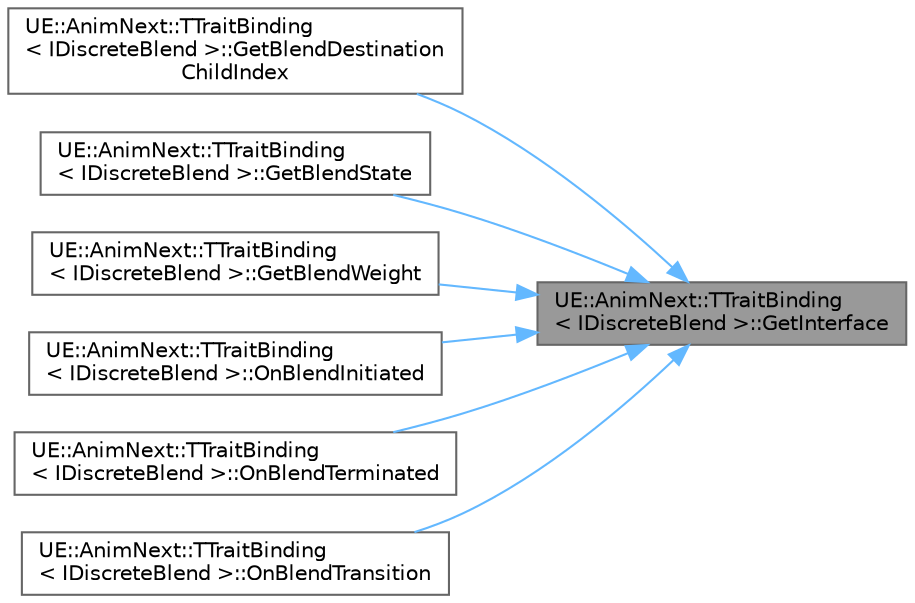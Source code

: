 digraph "UE::AnimNext::TTraitBinding&lt; IDiscreteBlend &gt;::GetInterface"
{
 // INTERACTIVE_SVG=YES
 // LATEX_PDF_SIZE
  bgcolor="transparent";
  edge [fontname=Helvetica,fontsize=10,labelfontname=Helvetica,labelfontsize=10];
  node [fontname=Helvetica,fontsize=10,shape=box,height=0.2,width=0.4];
  rankdir="RL";
  Node1 [id="Node000001",label="UE::AnimNext::TTraitBinding\l\< IDiscreteBlend \>::GetInterface",height=0.2,width=0.4,color="gray40", fillcolor="grey60", style="filled", fontcolor="black",tooltip=" "];
  Node1 -> Node2 [id="edge1_Node000001_Node000002",dir="back",color="steelblue1",style="solid",tooltip=" "];
  Node2 [id="Node000002",label="UE::AnimNext::TTraitBinding\l\< IDiscreteBlend \>::GetBlendDestination\lChildIndex",height=0.2,width=0.4,color="grey40", fillcolor="white", style="filled",URL="$d4/d9e/structUE_1_1AnimNext_1_1TTraitBinding_3_01IDiscreteBlend_01_4.html#abb7aa91a4c09a755fcfe80d22c9b8893",tooltip=" "];
  Node1 -> Node3 [id="edge2_Node000001_Node000003",dir="back",color="steelblue1",style="solid",tooltip=" "];
  Node3 [id="Node000003",label="UE::AnimNext::TTraitBinding\l\< IDiscreteBlend \>::GetBlendState",height=0.2,width=0.4,color="grey40", fillcolor="white", style="filled",URL="$d4/d9e/structUE_1_1AnimNext_1_1TTraitBinding_3_01IDiscreteBlend_01_4.html#a572f14b36a35316291639e94b435beba",tooltip=" "];
  Node1 -> Node4 [id="edge3_Node000001_Node000004",dir="back",color="steelblue1",style="solid",tooltip=" "];
  Node4 [id="Node000004",label="UE::AnimNext::TTraitBinding\l\< IDiscreteBlend \>::GetBlendWeight",height=0.2,width=0.4,color="grey40", fillcolor="white", style="filled",URL="$d4/d9e/structUE_1_1AnimNext_1_1TTraitBinding_3_01IDiscreteBlend_01_4.html#a1178d2fa9307b93cd695c7df3f514cab",tooltip=" "];
  Node1 -> Node5 [id="edge4_Node000001_Node000005",dir="back",color="steelblue1",style="solid",tooltip=" "];
  Node5 [id="Node000005",label="UE::AnimNext::TTraitBinding\l\< IDiscreteBlend \>::OnBlendInitiated",height=0.2,width=0.4,color="grey40", fillcolor="white", style="filled",URL="$d4/d9e/structUE_1_1AnimNext_1_1TTraitBinding_3_01IDiscreteBlend_01_4.html#ae70ffe2acb14c4463683012be1d5d21d",tooltip=" "];
  Node1 -> Node6 [id="edge5_Node000001_Node000006",dir="back",color="steelblue1",style="solid",tooltip=" "];
  Node6 [id="Node000006",label="UE::AnimNext::TTraitBinding\l\< IDiscreteBlend \>::OnBlendTerminated",height=0.2,width=0.4,color="grey40", fillcolor="white", style="filled",URL="$d4/d9e/structUE_1_1AnimNext_1_1TTraitBinding_3_01IDiscreteBlend_01_4.html#a125796d5f034972d13702deb9d59e500",tooltip=" "];
  Node1 -> Node7 [id="edge6_Node000001_Node000007",dir="back",color="steelblue1",style="solid",tooltip=" "];
  Node7 [id="Node000007",label="UE::AnimNext::TTraitBinding\l\< IDiscreteBlend \>::OnBlendTransition",height=0.2,width=0.4,color="grey40", fillcolor="white", style="filled",URL="$d4/d9e/structUE_1_1AnimNext_1_1TTraitBinding_3_01IDiscreteBlend_01_4.html#a780041a9886309a90dada6e9adce9158",tooltip=" "];
}
